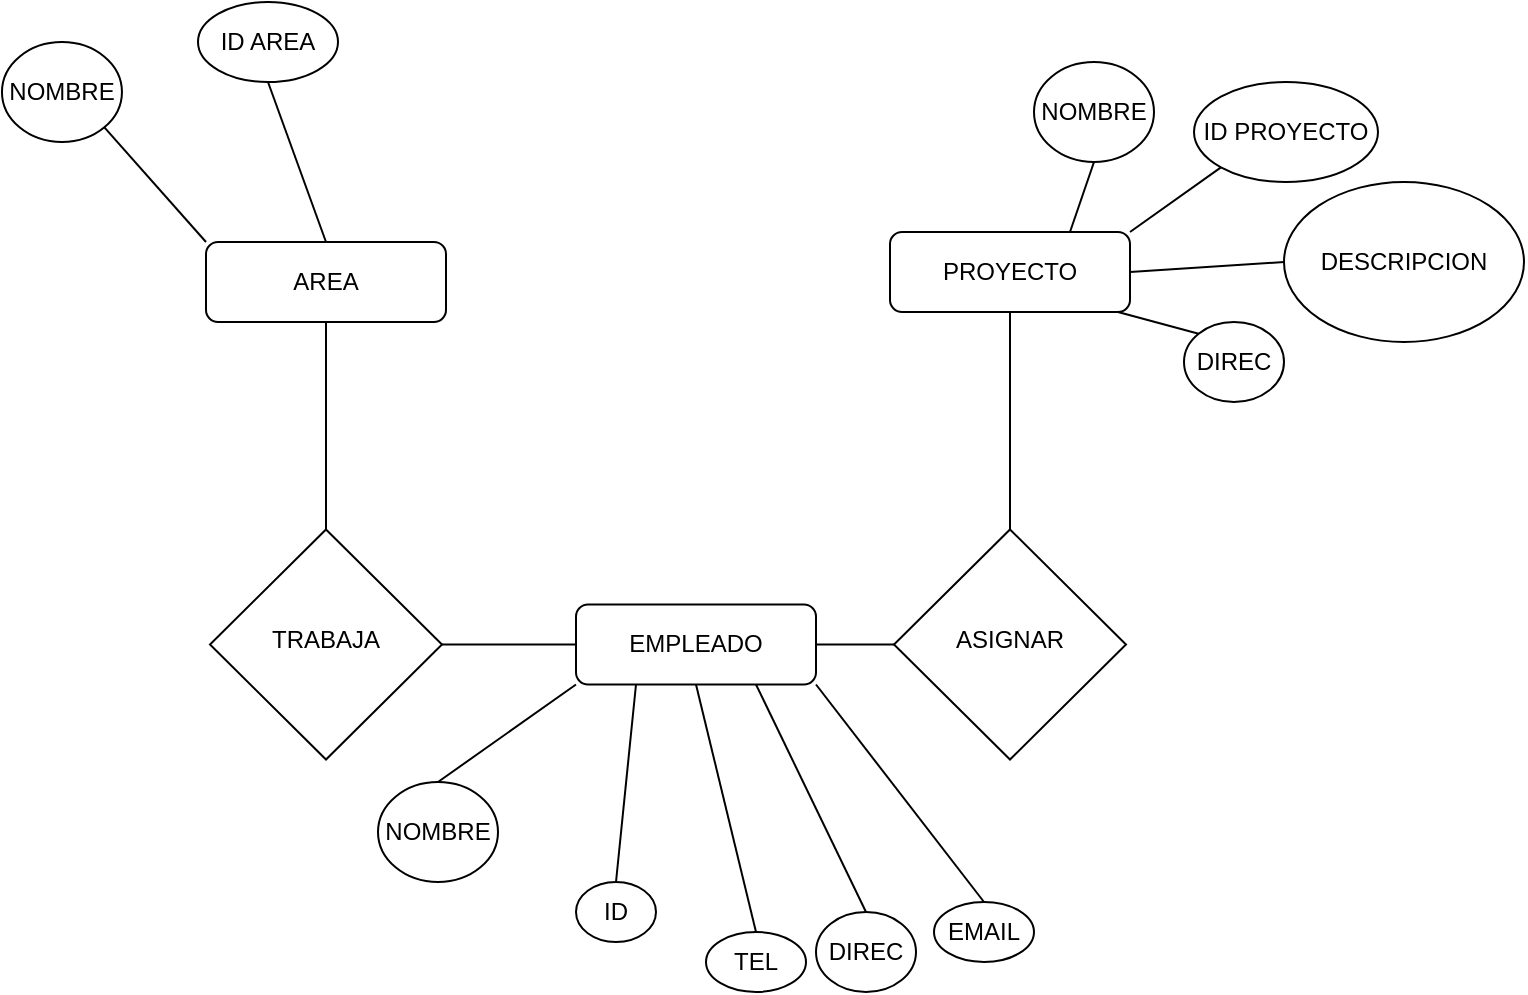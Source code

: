 <mxfile version="21.6.2" type="device">
  <diagram id="C5RBs43oDa-KdzZeNtuy" name="Page-1">
    <mxGraphModel dx="1674" dy="788" grid="1" gridSize="10" guides="1" tooltips="1" connect="1" arrows="1" fold="1" page="1" pageScale="1" pageWidth="827" pageHeight="1169" math="0" shadow="0">
      <root>
        <mxCell id="WIyWlLk6GJQsqaUBKTNV-0" />
        <mxCell id="WIyWlLk6GJQsqaUBKTNV-1" parent="WIyWlLk6GJQsqaUBKTNV-0" />
        <mxCell id="68Cwz69TCnHbRyPq-o8u-1" value="AREA" style="rounded=1;whiteSpace=wrap;html=1;fontSize=12;glass=0;strokeWidth=1;shadow=0;" vertex="1" parent="WIyWlLk6GJQsqaUBKTNV-1">
          <mxGeometry x="164" y="210" width="120" height="40" as="geometry" />
        </mxCell>
        <mxCell id="68Cwz69TCnHbRyPq-o8u-2" value="TRABAJA" style="rhombus;whiteSpace=wrap;html=1;shadow=0;fontFamily=Helvetica;fontSize=12;align=center;strokeWidth=1;spacing=6;spacingTop=-4;" vertex="1" parent="WIyWlLk6GJQsqaUBKTNV-1">
          <mxGeometry x="166" y="353.75" width="116" height="115" as="geometry" />
        </mxCell>
        <mxCell id="68Cwz69TCnHbRyPq-o8u-3" value="PROYECTO" style="rounded=1;whiteSpace=wrap;html=1;fontSize=12;glass=0;strokeWidth=1;shadow=0;" vertex="1" parent="WIyWlLk6GJQsqaUBKTNV-1">
          <mxGeometry x="506" y="205" width="120" height="40" as="geometry" />
        </mxCell>
        <mxCell id="68Cwz69TCnHbRyPq-o8u-4" value="EMPLEADO" style="rounded=1;whiteSpace=wrap;html=1;fontSize=12;glass=0;strokeWidth=1;shadow=0;" vertex="1" parent="WIyWlLk6GJQsqaUBKTNV-1">
          <mxGeometry x="349" y="391.25" width="120" height="40" as="geometry" />
        </mxCell>
        <mxCell id="68Cwz69TCnHbRyPq-o8u-5" value="NOMBRE" style="ellipse;whiteSpace=wrap;html=1;" vertex="1" parent="WIyWlLk6GJQsqaUBKTNV-1">
          <mxGeometry x="250.0" y="480" width="60" height="50" as="geometry" />
        </mxCell>
        <mxCell id="68Cwz69TCnHbRyPq-o8u-6" value="ID" style="ellipse;whiteSpace=wrap;html=1;" vertex="1" parent="WIyWlLk6GJQsqaUBKTNV-1">
          <mxGeometry x="349" y="530" width="40" height="30" as="geometry" />
        </mxCell>
        <mxCell id="68Cwz69TCnHbRyPq-o8u-7" value="TEL" style="ellipse;whiteSpace=wrap;html=1;" vertex="1" parent="WIyWlLk6GJQsqaUBKTNV-1">
          <mxGeometry x="414" y="555" width="50" height="30" as="geometry" />
        </mxCell>
        <mxCell id="68Cwz69TCnHbRyPq-o8u-8" value="DIREC" style="ellipse;whiteSpace=wrap;html=1;" vertex="1" parent="WIyWlLk6GJQsqaUBKTNV-1">
          <mxGeometry x="469" y="545" width="50" height="40" as="geometry" />
        </mxCell>
        <mxCell id="68Cwz69TCnHbRyPq-o8u-9" value="EMAIL" style="ellipse;whiteSpace=wrap;html=1;" vertex="1" parent="WIyWlLk6GJQsqaUBKTNV-1">
          <mxGeometry x="528" y="540" width="50" height="30" as="geometry" />
        </mxCell>
        <mxCell id="68Cwz69TCnHbRyPq-o8u-10" value="" style="endArrow=none;html=1;rounded=0;entryX=1;entryY=1;entryDx=0;entryDy=0;exitX=0.5;exitY=0;exitDx=0;exitDy=0;" edge="1" parent="WIyWlLk6GJQsqaUBKTNV-1" source="68Cwz69TCnHbRyPq-o8u-9" target="68Cwz69TCnHbRyPq-o8u-4">
          <mxGeometry width="50" height="50" relative="1" as="geometry">
            <mxPoint x="346.98" y="740" as="sourcePoint" />
            <mxPoint x="411.02" y="673.75" as="targetPoint" />
          </mxGeometry>
        </mxCell>
        <mxCell id="68Cwz69TCnHbRyPq-o8u-11" value="" style="endArrow=none;html=1;rounded=0;exitX=0.5;exitY=0;exitDx=0;exitDy=0;entryX=0.75;entryY=1;entryDx=0;entryDy=0;" edge="1" parent="WIyWlLk6GJQsqaUBKTNV-1" source="68Cwz69TCnHbRyPq-o8u-8" target="68Cwz69TCnHbRyPq-o8u-4">
          <mxGeometry width="50" height="50" relative="1" as="geometry">
            <mxPoint x="256.98" y="680" as="sourcePoint" />
            <mxPoint x="390.98" y="668.75" as="targetPoint" />
          </mxGeometry>
        </mxCell>
        <mxCell id="68Cwz69TCnHbRyPq-o8u-12" value="" style="endArrow=none;html=1;rounded=0;entryX=0.5;entryY=0;entryDx=0;entryDy=0;exitX=0.5;exitY=1;exitDx=0;exitDy=0;" edge="1" parent="WIyWlLk6GJQsqaUBKTNV-1" target="68Cwz69TCnHbRyPq-o8u-7" source="68Cwz69TCnHbRyPq-o8u-4">
          <mxGeometry width="50" height="50" relative="1" as="geometry">
            <mxPoint x="410" y="531.25" as="sourcePoint" />
            <mxPoint x="534" y="530" as="targetPoint" />
          </mxGeometry>
        </mxCell>
        <mxCell id="68Cwz69TCnHbRyPq-o8u-13" value="" style="endArrow=none;html=1;rounded=0;exitX=0;exitY=1;exitDx=0;exitDy=0;entryX=0.5;entryY=0;entryDx=0;entryDy=0;" edge="1" parent="WIyWlLk6GJQsqaUBKTNV-1" source="68Cwz69TCnHbRyPq-o8u-4" target="68Cwz69TCnHbRyPq-o8u-5">
          <mxGeometry width="50" height="50" relative="1" as="geometry">
            <mxPoint x="400.94" y="629.75" as="sourcePoint" />
            <mxPoint x="386.98" y="570" as="targetPoint" />
          </mxGeometry>
        </mxCell>
        <mxCell id="68Cwz69TCnHbRyPq-o8u-14" value="" style="endArrow=none;html=1;rounded=0;entryX=0.5;entryY=0;entryDx=0;entryDy=0;exitX=0.25;exitY=1;exitDx=0;exitDy=0;" edge="1" parent="WIyWlLk6GJQsqaUBKTNV-1" source="68Cwz69TCnHbRyPq-o8u-4" target="68Cwz69TCnHbRyPq-o8u-6">
          <mxGeometry width="50" height="50" relative="1" as="geometry">
            <mxPoint x="390.98" y="638.75" as="sourcePoint" />
            <mxPoint x="316.98" y="610" as="targetPoint" />
          </mxGeometry>
        </mxCell>
        <mxCell id="68Cwz69TCnHbRyPq-o8u-15" value="NOMBRE" style="ellipse;whiteSpace=wrap;html=1;" vertex="1" parent="WIyWlLk6GJQsqaUBKTNV-1">
          <mxGeometry x="578" y="120" width="60" height="50" as="geometry" />
        </mxCell>
        <mxCell id="68Cwz69TCnHbRyPq-o8u-16" value="ID PROYECTO" style="ellipse;whiteSpace=wrap;html=1;" vertex="1" parent="WIyWlLk6GJQsqaUBKTNV-1">
          <mxGeometry x="658" y="130" width="92" height="50" as="geometry" />
        </mxCell>
        <mxCell id="68Cwz69TCnHbRyPq-o8u-18" value="DIREC" style="ellipse;whiteSpace=wrap;html=1;" vertex="1" parent="WIyWlLk6GJQsqaUBKTNV-1">
          <mxGeometry x="653" y="250" width="50" height="40" as="geometry" />
        </mxCell>
        <mxCell id="68Cwz69TCnHbRyPq-o8u-20" value="" style="endArrow=none;html=1;rounded=0;exitX=0.75;exitY=0;exitDx=0;exitDy=0;entryX=0.5;entryY=1;entryDx=0;entryDy=0;" edge="1" parent="WIyWlLk6GJQsqaUBKTNV-1" source="68Cwz69TCnHbRyPq-o8u-3" target="68Cwz69TCnHbRyPq-o8u-15">
          <mxGeometry width="50" height="50" relative="1" as="geometry">
            <mxPoint x="558" y="220" as="sourcePoint" />
            <mxPoint x="608" y="170" as="targetPoint" />
          </mxGeometry>
        </mxCell>
        <mxCell id="68Cwz69TCnHbRyPq-o8u-21" value="" style="endArrow=none;html=1;rounded=0;entryX=0;entryY=1;entryDx=0;entryDy=0;exitX=1;exitY=0;exitDx=0;exitDy=0;" edge="1" parent="WIyWlLk6GJQsqaUBKTNV-1" source="68Cwz69TCnHbRyPq-o8u-3" target="68Cwz69TCnHbRyPq-o8u-16">
          <mxGeometry width="50" height="50" relative="1" as="geometry">
            <mxPoint x="634" y="201.25" as="sourcePoint" />
            <mxPoint x="678" y="160" as="targetPoint" />
          </mxGeometry>
        </mxCell>
        <mxCell id="68Cwz69TCnHbRyPq-o8u-24" value="" style="endArrow=none;html=1;rounded=0;entryX=0;entryY=0;entryDx=0;entryDy=0;exitX=0.95;exitY=1;exitDx=0;exitDy=0;exitPerimeter=0;" edge="1" parent="WIyWlLk6GJQsqaUBKTNV-1" source="68Cwz69TCnHbRyPq-o8u-3" target="68Cwz69TCnHbRyPq-o8u-18">
          <mxGeometry width="50" height="50" relative="1" as="geometry">
            <mxPoint x="608" y="300" as="sourcePoint" />
            <mxPoint x="658" y="250" as="targetPoint" />
          </mxGeometry>
        </mxCell>
        <mxCell id="68Cwz69TCnHbRyPq-o8u-25" value="NOMBRE" style="ellipse;whiteSpace=wrap;html=1;" vertex="1" parent="WIyWlLk6GJQsqaUBKTNV-1">
          <mxGeometry x="61.98" y="110" width="60" height="50" as="geometry" />
        </mxCell>
        <mxCell id="68Cwz69TCnHbRyPq-o8u-27" value="ID AREA" style="ellipse;whiteSpace=wrap;html=1;" vertex="1" parent="WIyWlLk6GJQsqaUBKTNV-1">
          <mxGeometry x="160" y="90" width="70" height="40" as="geometry" />
        </mxCell>
        <mxCell id="68Cwz69TCnHbRyPq-o8u-28" value="" style="endArrow=none;html=1;rounded=0;entryX=0;entryY=0;entryDx=0;entryDy=0;exitX=1;exitY=1;exitDx=0;exitDy=0;" edge="1" parent="WIyWlLk6GJQsqaUBKTNV-1" source="68Cwz69TCnHbRyPq-o8u-25" target="68Cwz69TCnHbRyPq-o8u-1">
          <mxGeometry width="50" height="50" relative="1" as="geometry">
            <mxPoint x="101.98" y="110" as="sourcePoint" />
            <mxPoint x="135.02" y="61" as="targetPoint" />
          </mxGeometry>
        </mxCell>
        <mxCell id="68Cwz69TCnHbRyPq-o8u-30" value="" style="endArrow=none;html=1;rounded=0;entryX=0.5;entryY=1;entryDx=0;entryDy=0;exitX=0.5;exitY=0;exitDx=0;exitDy=0;" edge="1" parent="WIyWlLk6GJQsqaUBKTNV-1" source="68Cwz69TCnHbRyPq-o8u-1" target="68Cwz69TCnHbRyPq-o8u-27">
          <mxGeometry width="50" height="50" relative="1" as="geometry">
            <mxPoint x="246.98" y="50" as="sourcePoint" />
            <mxPoint x="261.98" y="40" as="targetPoint" />
          </mxGeometry>
        </mxCell>
        <mxCell id="68Cwz69TCnHbRyPq-o8u-31" value="ASIGNAR" style="rhombus;whiteSpace=wrap;html=1;shadow=0;fontFamily=Helvetica;fontSize=12;align=center;strokeWidth=1;spacing=6;spacingTop=-4;" vertex="1" parent="WIyWlLk6GJQsqaUBKTNV-1">
          <mxGeometry x="508" y="353.75" width="116" height="115" as="geometry" />
        </mxCell>
        <mxCell id="68Cwz69TCnHbRyPq-o8u-35" value="DESCRIPCION" style="ellipse;whiteSpace=wrap;html=1;" vertex="1" parent="WIyWlLk6GJQsqaUBKTNV-1">
          <mxGeometry x="703" y="180" width="120" height="80" as="geometry" />
        </mxCell>
        <mxCell id="68Cwz69TCnHbRyPq-o8u-36" value="" style="endArrow=none;html=1;rounded=0;entryX=0;entryY=0.5;entryDx=0;entryDy=0;exitX=1;exitY=0.5;exitDx=0;exitDy=0;" edge="1" parent="WIyWlLk6GJQsqaUBKTNV-1" source="68Cwz69TCnHbRyPq-o8u-3" target="68Cwz69TCnHbRyPq-o8u-35">
          <mxGeometry width="50" height="50" relative="1" as="geometry">
            <mxPoint x="400" y="420" as="sourcePoint" />
            <mxPoint x="450" y="370" as="targetPoint" />
          </mxGeometry>
        </mxCell>
        <mxCell id="68Cwz69TCnHbRyPq-o8u-37" value="" style="endArrow=none;html=1;rounded=0;entryX=0.5;entryY=1;entryDx=0;entryDy=0;exitX=0.5;exitY=0;exitDx=0;exitDy=0;" edge="1" parent="WIyWlLk6GJQsqaUBKTNV-1" source="68Cwz69TCnHbRyPq-o8u-31" target="68Cwz69TCnHbRyPq-o8u-3">
          <mxGeometry width="50" height="50" relative="1" as="geometry">
            <mxPoint x="400" y="420" as="sourcePoint" />
            <mxPoint x="450" y="370" as="targetPoint" />
          </mxGeometry>
        </mxCell>
        <mxCell id="68Cwz69TCnHbRyPq-o8u-38" value="" style="endArrow=none;html=1;rounded=0;entryX=1;entryY=0.5;entryDx=0;entryDy=0;exitX=0;exitY=0.5;exitDx=0;exitDy=0;" edge="1" parent="WIyWlLk6GJQsqaUBKTNV-1" source="68Cwz69TCnHbRyPq-o8u-4" target="68Cwz69TCnHbRyPq-o8u-2">
          <mxGeometry width="50" height="50" relative="1" as="geometry">
            <mxPoint x="400" y="420" as="sourcePoint" />
            <mxPoint x="450" y="370" as="targetPoint" />
          </mxGeometry>
        </mxCell>
        <mxCell id="68Cwz69TCnHbRyPq-o8u-39" value="" style="endArrow=none;html=1;rounded=0;entryX=0.5;entryY=1;entryDx=0;entryDy=0;exitX=0.5;exitY=0;exitDx=0;exitDy=0;" edge="1" parent="WIyWlLk6GJQsqaUBKTNV-1" source="68Cwz69TCnHbRyPq-o8u-2" target="68Cwz69TCnHbRyPq-o8u-1">
          <mxGeometry width="50" height="50" relative="1" as="geometry">
            <mxPoint x="400" y="420" as="sourcePoint" />
            <mxPoint x="450" y="370" as="targetPoint" />
          </mxGeometry>
        </mxCell>
        <mxCell id="68Cwz69TCnHbRyPq-o8u-40" value="" style="endArrow=none;html=1;rounded=0;exitX=0;exitY=0.5;exitDx=0;exitDy=0;entryX=1;entryY=0.5;entryDx=0;entryDy=0;" edge="1" parent="WIyWlLk6GJQsqaUBKTNV-1" source="68Cwz69TCnHbRyPq-o8u-31" target="68Cwz69TCnHbRyPq-o8u-4">
          <mxGeometry width="50" height="50" relative="1" as="geometry">
            <mxPoint x="480" y="410" as="sourcePoint" />
            <mxPoint x="480" y="410" as="targetPoint" />
          </mxGeometry>
        </mxCell>
      </root>
    </mxGraphModel>
  </diagram>
</mxfile>
